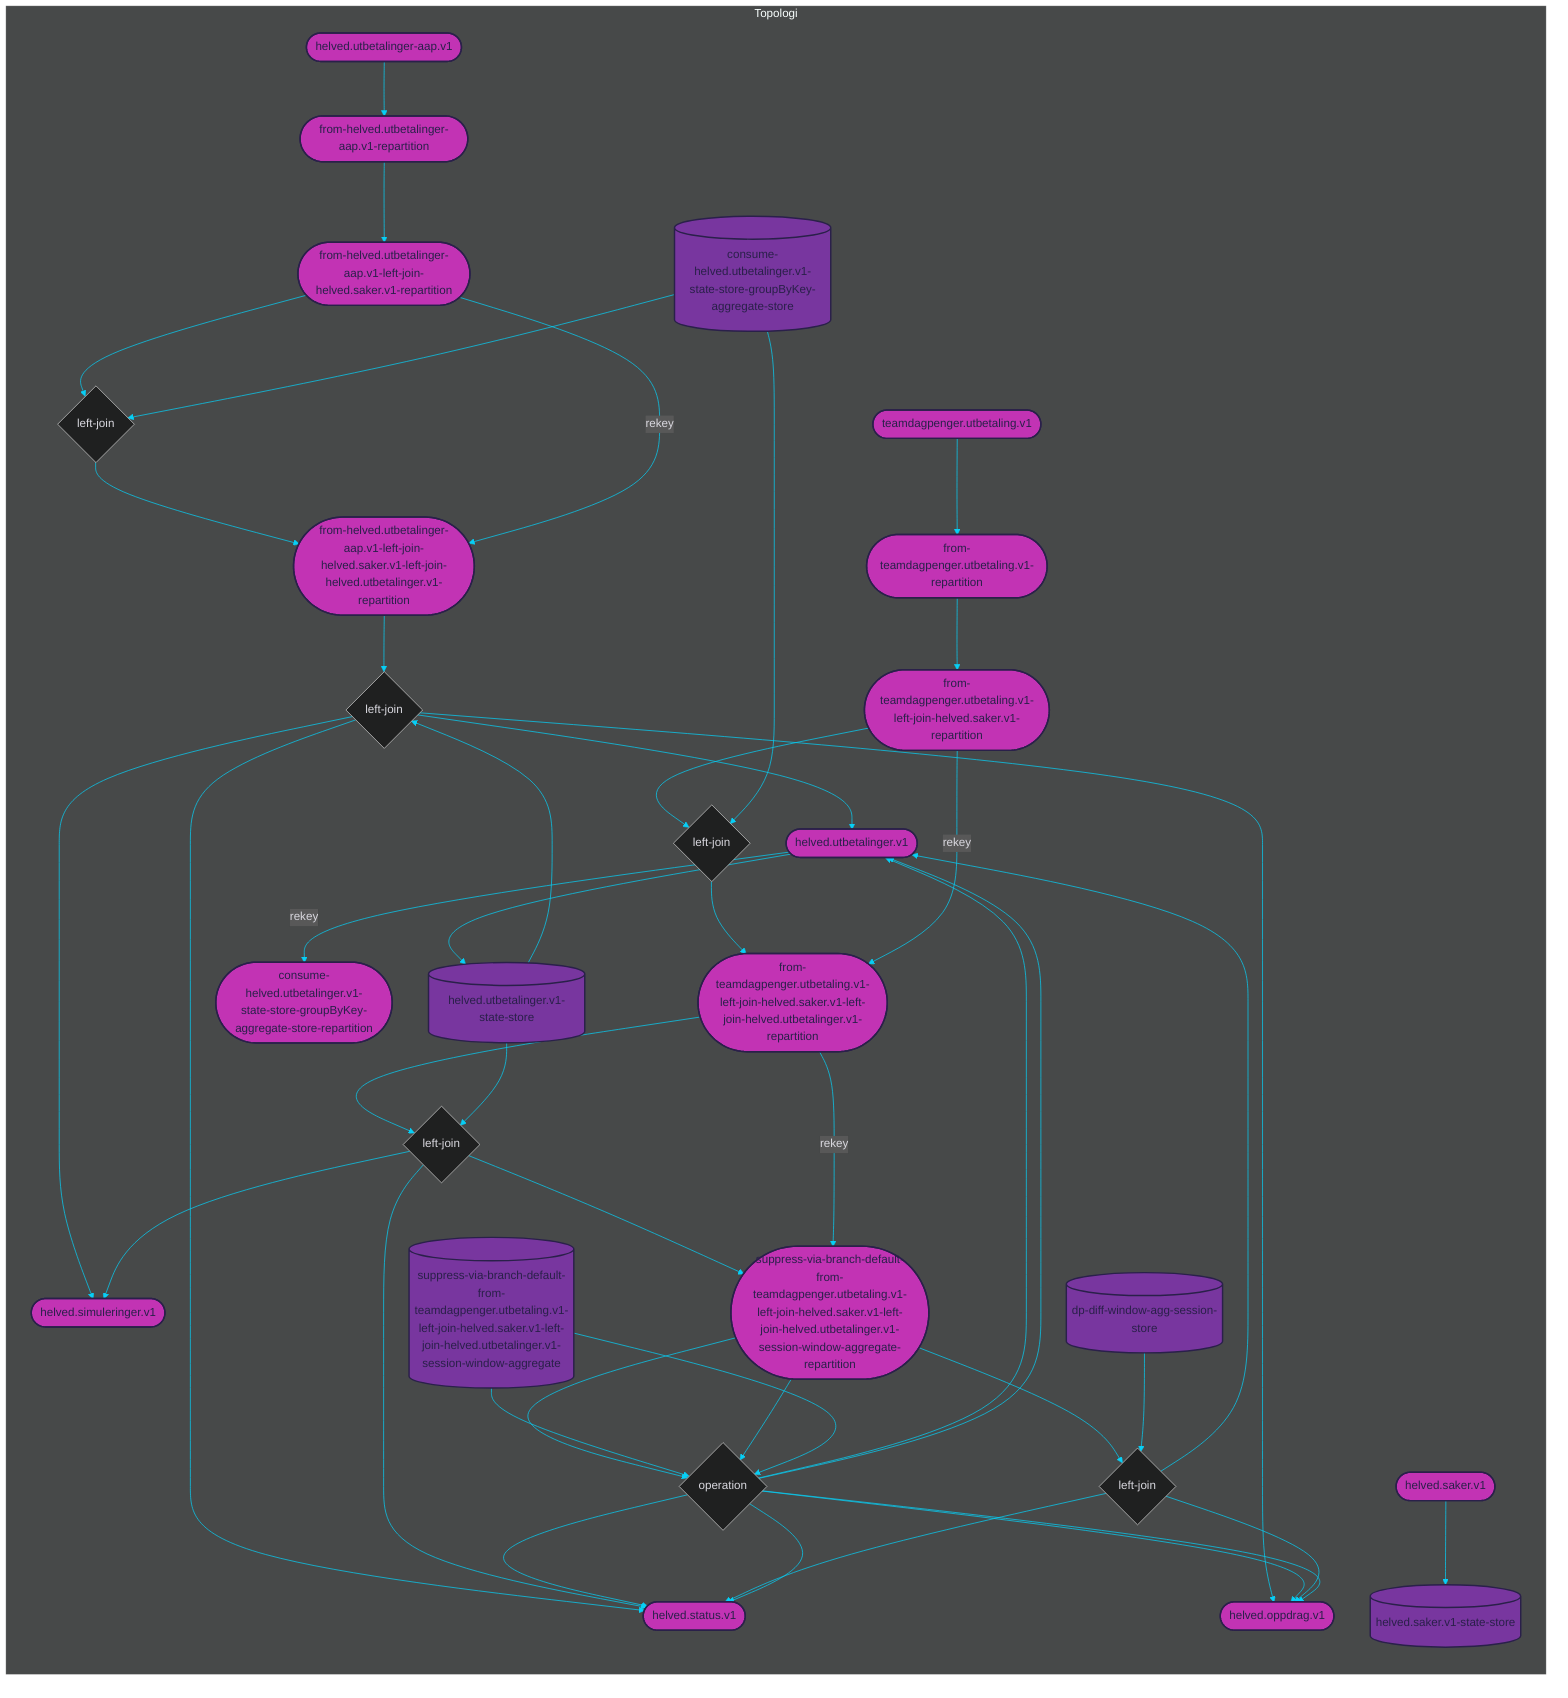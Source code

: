 %%{init: {'theme': 'dark', 'themeVariables': { 'primaryColor': '#07cff6', 'textColor': '#dad9e0', 'lineColor': '#07cff6'}}}%%

graph LR

subgraph Topologi
    %% TOPICS
    from-helved.utbetalinger-aap.v1-left-join-helved.saker.v1-left-join-helved.utbetalinger.v1-repartition([from-helved.utbetalinger-aap.v1-left-join-helved.saker.v1-left-join-helved.utbetalinger.v1-repartition])
	from-teamdagpenger.utbetaling.v1-left-join-helved.saker.v1-left-join-helved.utbetalinger.v1-repartition([from-teamdagpenger.utbetaling.v1-left-join-helved.saker.v1-left-join-helved.utbetalinger.v1-repartition])
	helved.utbetalinger.v1([helved.utbetalinger.v1])
	consume-helved.utbetalinger.v1-state-store-groupByKey-aggregate-store-repartition([consume-helved.utbetalinger.v1-state-store-groupByKey-aggregate-store-repartition])
	helved.oppdrag.v1([helved.oppdrag.v1])
	helved.simuleringer.v1([helved.simuleringer.v1])
	helved.status.v1([helved.status.v1])
	suppress-via-branch-default-from-teamdagpenger.utbetaling.v1-left-join-helved.saker.v1-left-join-helved.utbetalinger.v1-session-window-aggregate-repartition([suppress-via-branch-default-from-teamdagpenger.utbetaling.v1-left-join-helved.saker.v1-left-join-helved.utbetalinger.v1-session-window-aggregate-repartition])
	from-helved.utbetalinger-aap.v1-left-join-helved.saker.v1-repartition([from-helved.utbetalinger-aap.v1-left-join-helved.saker.v1-repartition])
	from-teamdagpenger.utbetaling.v1-left-join-helved.saker.v1-repartition([from-teamdagpenger.utbetaling.v1-left-join-helved.saker.v1-repartition])
	helved.saker.v1([helved.saker.v1])
	helved.utbetalinger-aap.v1([helved.utbetalinger-aap.v1])
	from-helved.utbetalinger-aap.v1-repartition([from-helved.utbetalinger-aap.v1-repartition])
	teamdagpenger.utbetaling.v1([teamdagpenger.utbetaling.v1])
	from-teamdagpenger.utbetaling.v1-repartition([from-teamdagpenger.utbetaling.v1-repartition])

    %% JOINS
    from-helved.utbetalinger-aap.v1-left-join-helved.saker.v1-left-join-helved.utbetalinger.v1{left-join}
	from-teamdagpenger.utbetaling.v1-left-join-helved.saker.v1-left-join-helved.utbetalinger.v1{left-join}
	from-helved.utbetalinger-aap.v1-left-join-helved.saker.v1{left-join}
	from-teamdagpenger.utbetaling.v1-left-join-helved.saker.v1{left-join}
	via-branch-default-from-teamdagpenger.utbetaling.v1-left-join-helved.saker.v1-left-join-helved.utbetalinger.v1-session-window-operation-reduced{left-join}
	suppress-via-branch-default-from-teamdagpenger.utbetaling.v1-left-join-helved.saker.v1-left-join-helved.utbetalinger.v1-session-window{left-join}

    %% STATE PROCESSORS
    via-branch-default-from-teamdagpenger.utbetaling.v1-left-join-helved.saker.v1-left-join-helved.utbetalinger.v1-session-window-operation-reduced{operation}
    
    %% STATE STORES
    helved.utbetalinger.v1-state-store[(helved.utbetalinger.v1-state-store)]
	consume-helved.utbetalinger.v1-state-store-groupByKey-aggregate-store[(consume-helved.utbetalinger.v1-state-store-groupByKey-aggregate-store)]
	suppress-via-branch-default-from-teamdagpenger.utbetaling.v1-left-join-helved.saker.v1-left-join-helved.utbetalinger.v1-session-window-aggregate[(suppress-via-branch-default-from-teamdagpenger.utbetaling.v1-left-join-helved.saker.v1-left-join-helved.utbetalinger.v1-session-window-aggregate)]
	dp-diff-window-agg-session-store[(dp-diff-window-agg-session-store)]
	helved.saker.v1-state-store[(helved.saker.v1-state-store)]
    
    %% DATABASES
    
    

    %% PROCESSOR API JOBS
    
    
    %% JOIN STREAMS
    from-helved.utbetalinger-aap.v1-left-join-helved.saker.v1-left-join-helved.utbetalinger.v1-repartition --> from-helved.utbetalinger-aap.v1-left-join-helved.saker.v1-left-join-helved.utbetalinger.v1
	helved.utbetalinger.v1-state-store --> from-helved.utbetalinger-aap.v1-left-join-helved.saker.v1-left-join-helved.utbetalinger.v1
	from-helved.utbetalinger-aap.v1-left-join-helved.saker.v1-left-join-helved.utbetalinger.v1 --> helved.status.v1
	from-helved.utbetalinger-aap.v1-left-join-helved.saker.v1-left-join-helved.utbetalinger.v1 --> helved.simuleringer.v1
	from-helved.utbetalinger-aap.v1-left-join-helved.saker.v1-left-join-helved.utbetalinger.v1 --> helved.utbetalinger.v1
	from-helved.utbetalinger-aap.v1-left-join-helved.saker.v1-left-join-helved.utbetalinger.v1 --> helved.oppdrag.v1
	from-teamdagpenger.utbetaling.v1-left-join-helved.saker.v1-left-join-helved.utbetalinger.v1-repartition --> from-teamdagpenger.utbetaling.v1-left-join-helved.saker.v1-left-join-helved.utbetalinger.v1
	helved.utbetalinger.v1-state-store --> from-teamdagpenger.utbetaling.v1-left-join-helved.saker.v1-left-join-helved.utbetalinger.v1
	from-teamdagpenger.utbetaling.v1-left-join-helved.saker.v1-left-join-helved.utbetalinger.v1 --> helved.status.v1
	from-teamdagpenger.utbetaling.v1-left-join-helved.saker.v1-left-join-helved.utbetalinger.v1 --> helved.simuleringer.v1
	from-teamdagpenger.utbetaling.v1-left-join-helved.saker.v1-left-join-helved.utbetalinger.v1 --> suppress-via-branch-default-from-teamdagpenger.utbetaling.v1-left-join-helved.saker.v1-left-join-helved.utbetalinger.v1-session-window-aggregate-repartition
	from-helved.utbetalinger-aap.v1-left-join-helved.saker.v1-repartition --> from-helved.utbetalinger-aap.v1-left-join-helved.saker.v1
	consume-helved.utbetalinger.v1-state-store-groupByKey-aggregate-store --> from-helved.utbetalinger-aap.v1-left-join-helved.saker.v1
	from-helved.utbetalinger-aap.v1-left-join-helved.saker.v1 --> from-helved.utbetalinger-aap.v1-left-join-helved.saker.v1-left-join-helved.utbetalinger.v1-repartition
	from-teamdagpenger.utbetaling.v1-left-join-helved.saker.v1-repartition --> from-teamdagpenger.utbetaling.v1-left-join-helved.saker.v1
	consume-helved.utbetalinger.v1-state-store-groupByKey-aggregate-store --> from-teamdagpenger.utbetaling.v1-left-join-helved.saker.v1
	from-teamdagpenger.utbetaling.v1-left-join-helved.saker.v1 --> from-teamdagpenger.utbetaling.v1-left-join-helved.saker.v1-left-join-helved.utbetalinger.v1-repartition
	suppress-via-branch-default-from-teamdagpenger.utbetaling.v1-left-join-helved.saker.v1-left-join-helved.utbetalinger.v1-session-window-aggregate-repartition --> via-branch-default-from-teamdagpenger.utbetaling.v1-left-join-helved.saker.v1-left-join-helved.utbetalinger.v1-session-window-operation-reduced
	suppress-via-branch-default-from-teamdagpenger.utbetaling.v1-left-join-helved.saker.v1-left-join-helved.utbetalinger.v1-session-window-aggregate --> via-branch-default-from-teamdagpenger.utbetaling.v1-left-join-helved.saker.v1-left-join-helved.utbetalinger.v1-session-window-operation-reduced
	via-branch-default-from-teamdagpenger.utbetaling.v1-left-join-helved.saker.v1-left-join-helved.utbetalinger.v1-session-window-operation-reduced --> helved.status.v1
	via-branch-default-from-teamdagpenger.utbetaling.v1-left-join-helved.saker.v1-left-join-helved.utbetalinger.v1-session-window-operation-reduced --> helved.utbetalinger.v1
	via-branch-default-from-teamdagpenger.utbetaling.v1-left-join-helved.saker.v1-left-join-helved.utbetalinger.v1-session-window-operation-reduced --> helved.oppdrag.v1
	suppress-via-branch-default-from-teamdagpenger.utbetaling.v1-left-join-helved.saker.v1-left-join-helved.utbetalinger.v1-session-window-aggregate-repartition --> suppress-via-branch-default-from-teamdagpenger.utbetaling.v1-left-join-helved.saker.v1-left-join-helved.utbetalinger.v1-session-window
	dp-diff-window-agg-session-store --> suppress-via-branch-default-from-teamdagpenger.utbetaling.v1-left-join-helved.saker.v1-left-join-helved.utbetalinger.v1-session-window
	suppress-via-branch-default-from-teamdagpenger.utbetaling.v1-left-join-helved.saker.v1-left-join-helved.utbetalinger.v1-session-window --> helved.status.v1
	suppress-via-branch-default-from-teamdagpenger.utbetaling.v1-left-join-helved.saker.v1-left-join-helved.utbetalinger.v1-session-window --> helved.utbetalinger.v1
	suppress-via-branch-default-from-teamdagpenger.utbetaling.v1-left-join-helved.saker.v1-left-join-helved.utbetalinger.v1-session-window --> helved.oppdrag.v1

    %% TABLE STREAMS
    helved.utbetalinger.v1 --> helved.utbetalinger.v1-state-store
	helved.saker.v1 --> helved.saker.v1-state-store

    %% JOB STREAMS
    
    
    %% BRANCH STREAMS
    

    %% REPARTITION STREAMS
    from-teamdagpenger.utbetaling.v1-left-join-helved.saker.v1-left-join-helved.utbetalinger.v1-repartition --> |rekey| suppress-via-branch-default-from-teamdagpenger.utbetaling.v1-left-join-helved.saker.v1-left-join-helved.utbetalinger.v1-session-window-aggregate-repartition
	helved.utbetalinger.v1 --> |rekey| consume-helved.utbetalinger.v1-state-store-groupByKey-aggregate-store-repartition
	from-helved.utbetalinger-aap.v1-left-join-helved.saker.v1-repartition --> |rekey| from-helved.utbetalinger-aap.v1-left-join-helved.saker.v1-left-join-helved.utbetalinger.v1-repartition
	from-teamdagpenger.utbetaling.v1-left-join-helved.saker.v1-repartition --> |rekey| from-teamdagpenger.utbetaling.v1-left-join-helved.saker.v1-left-join-helved.utbetalinger.v1-repartition
    
    %% BASIC STREAMS
    helved.utbetalinger-aap.v1 --> from-helved.utbetalinger-aap.v1-repartition
	from-helved.utbetalinger-aap.v1-repartition --> from-helved.utbetalinger-aap.v1-left-join-helved.saker.v1-repartition
	teamdagpenger.utbetaling.v1 --> from-teamdagpenger.utbetaling.v1-repartition
	from-teamdagpenger.utbetaling.v1-repartition --> from-teamdagpenger.utbetaling.v1-left-join-helved.saker.v1-repartition
    
    %% CUSTOM PROCESS STREAMS
    suppress-via-branch-default-from-teamdagpenger.utbetaling.v1-left-join-helved.saker.v1-left-join-helved.utbetalinger.v1-session-window-aggregate-repartition --> via-branch-default-from-teamdagpenger.utbetaling.v1-left-join-helved.saker.v1-left-join-helved.utbetalinger.v1-session-window-operation-reduced
	suppress-via-branch-default-from-teamdagpenger.utbetaling.v1-left-join-helved.saker.v1-left-join-helved.utbetalinger.v1-session-window-aggregate --> via-branch-default-from-teamdagpenger.utbetaling.v1-left-join-helved.saker.v1-left-join-helved.utbetalinger.v1-session-window-operation-reduced
	via-branch-default-from-teamdagpenger.utbetaling.v1-left-join-helved.saker.v1-left-join-helved.utbetalinger.v1-session-window-operation-reduced --> helved.status.v1
	via-branch-default-from-teamdagpenger.utbetaling.v1-left-join-helved.saker.v1-left-join-helved.utbetalinger.v1-session-window-operation-reduced --> helved.utbetalinger.v1
	via-branch-default-from-teamdagpenger.utbetaling.v1-left-join-helved.saker.v1-left-join-helved.utbetalinger.v1-session-window-operation-reduced --> helved.oppdrag.v1
end

%% COLORS
%% light    #dad9e0
%% purple   #78369f
%% pink     #c233b4
%% dark     #2a204a
%% blue     #07cff6

%% STYLES
style from-helved.utbetalinger-aap.v1-left-join-helved.saker.v1-left-join-helved.utbetalinger.v1-repartition fill:#c233b4, stroke:#2a204a, stroke-width:2px, color:#2a204a
style from-teamdagpenger.utbetaling.v1-left-join-helved.saker.v1-left-join-helved.utbetalinger.v1-repartition fill:#c233b4, stroke:#2a204a, stroke-width:2px, color:#2a204a
style helved.utbetalinger.v1 fill:#c233b4, stroke:#2a204a, stroke-width:2px, color:#2a204a
style consume-helved.utbetalinger.v1-state-store-groupByKey-aggregate-store-repartition fill:#c233b4, stroke:#2a204a, stroke-width:2px, color:#2a204a
style helved.oppdrag.v1 fill:#c233b4, stroke:#2a204a, stroke-width:2px, color:#2a204a
style helved.simuleringer.v1 fill:#c233b4, stroke:#2a204a, stroke-width:2px, color:#2a204a
style helved.status.v1 fill:#c233b4, stroke:#2a204a, stroke-width:2px, color:#2a204a
style suppress-via-branch-default-from-teamdagpenger.utbetaling.v1-left-join-helved.saker.v1-left-join-helved.utbetalinger.v1-session-window-aggregate-repartition fill:#c233b4, stroke:#2a204a, stroke-width:2px, color:#2a204a
style from-helved.utbetalinger-aap.v1-left-join-helved.saker.v1-repartition fill:#c233b4, stroke:#2a204a, stroke-width:2px, color:#2a204a
style from-teamdagpenger.utbetaling.v1-left-join-helved.saker.v1-repartition fill:#c233b4, stroke:#2a204a, stroke-width:2px, color:#2a204a
style helved.saker.v1 fill:#c233b4, stroke:#2a204a, stroke-width:2px, color:#2a204a
style helved.utbetalinger-aap.v1 fill:#c233b4, stroke:#2a204a, stroke-width:2px, color:#2a204a
style from-helved.utbetalinger-aap.v1-repartition fill:#c233b4, stroke:#2a204a, stroke-width:2px, color:#2a204a
style teamdagpenger.utbetaling.v1 fill:#c233b4, stroke:#2a204a, stroke-width:2px, color:#2a204a
style from-teamdagpenger.utbetaling.v1-repartition fill:#c233b4, stroke:#2a204a, stroke-width:2px, color:#2a204a
style helved.utbetalinger.v1-state-store fill:#78369f, stroke:#2a204a, stroke-width:2px, color:#2a204a
style consume-helved.utbetalinger.v1-state-store-groupByKey-aggregate-store fill:#78369f, stroke:#2a204a, stroke-width:2px, color:#2a204a
style suppress-via-branch-default-from-teamdagpenger.utbetaling.v1-left-join-helved.saker.v1-left-join-helved.utbetalinger.v1-session-window-aggregate fill:#78369f, stroke:#2a204a, stroke-width:2px, color:#2a204a
style dp-diff-window-agg-session-store fill:#78369f, stroke:#2a204a, stroke-width:2px, color:#2a204a
style helved.saker.v1-state-store fill:#78369f, stroke:#2a204a, stroke-width:2px, color:#2a204a